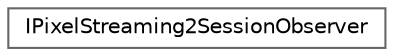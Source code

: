 digraph "Graphical Class Hierarchy"
{
 // INTERACTIVE_SVG=YES
 // LATEX_PDF_SIZE
  bgcolor="transparent";
  edge [fontname=Helvetica,fontsize=10,labelfontname=Helvetica,labelfontsize=10];
  node [fontname=Helvetica,fontsize=10,shape=box,height=0.2,width=0.4];
  rankdir="LR";
  Node0 [id="Node000000",label="IPixelStreaming2SessionObserver",height=0.2,width=0.4,color="grey40", fillcolor="white", style="filled",URL="$d5/dce/classIPixelStreaming2SessionObserver.html",tooltip=" "];
}
